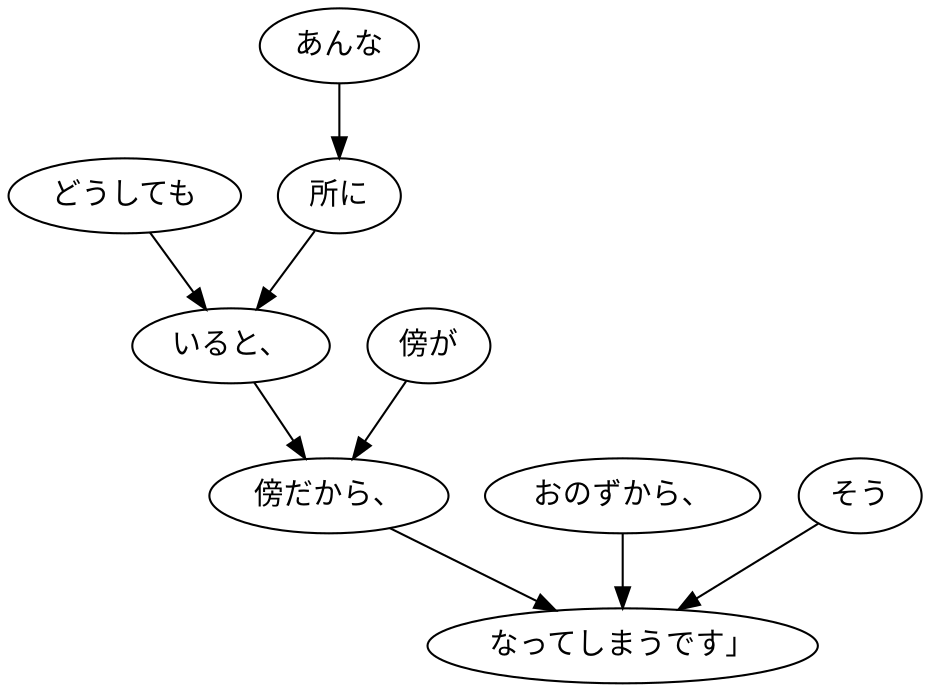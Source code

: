 digraph graph8959 {
	node0 [label="どうしても"];
	node1 [label="あんな"];
	node2 [label="所に"];
	node3 [label="いると、"];
	node4 [label="傍が"];
	node5 [label="傍だから、"];
	node6 [label="おのずから、"];
	node7 [label="そう"];
	node8 [label="なってしまうです」"];
	node0 -> node3;
	node1 -> node2;
	node2 -> node3;
	node3 -> node5;
	node4 -> node5;
	node5 -> node8;
	node6 -> node8;
	node7 -> node8;
}
